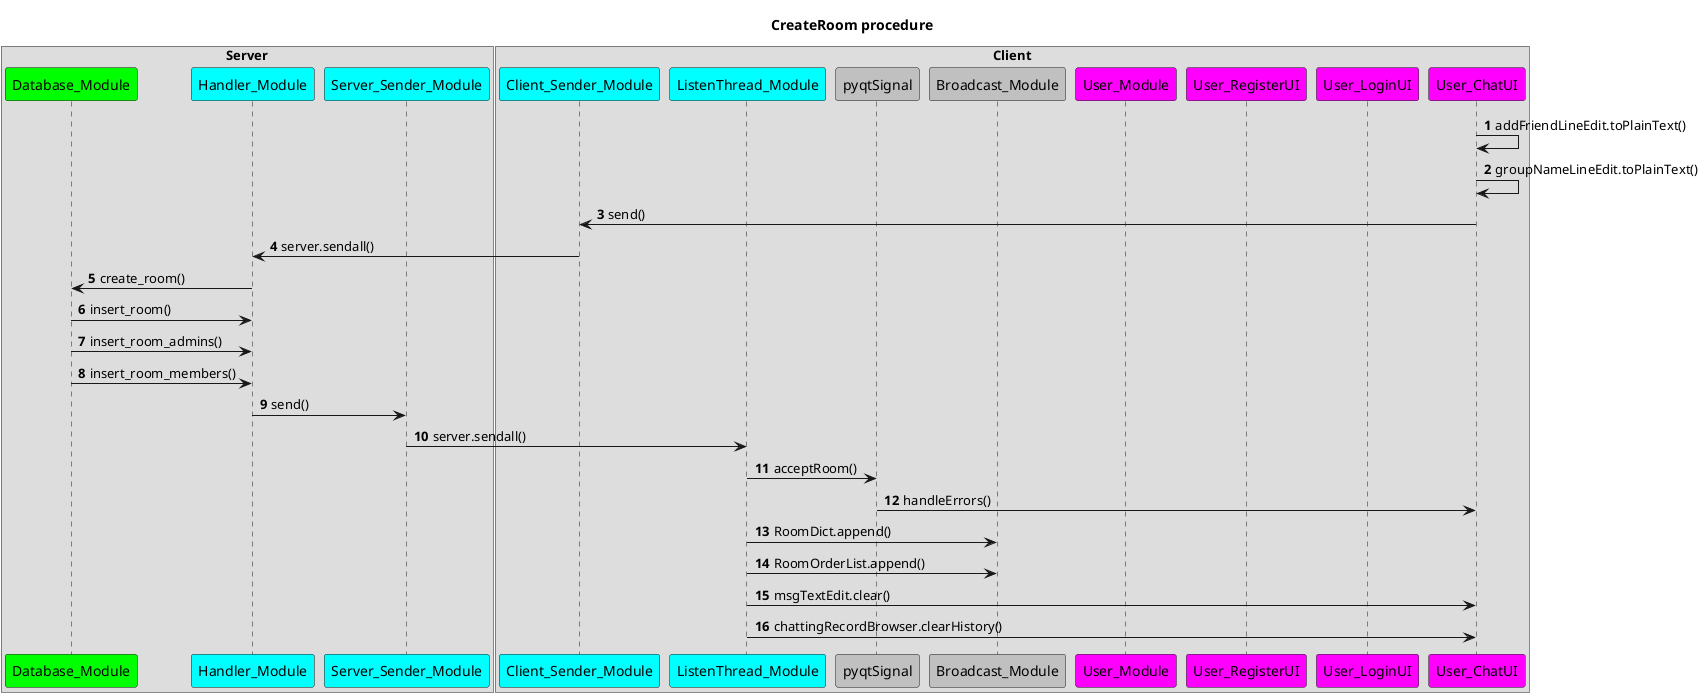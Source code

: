 @startuml
title CreateRoom procedure
'author Jadeiin
'version 1.0.0
skinparam participant {
	FontSize 14
	handwritten true
}

box "Server"
participant Database_Module #Lime
participant Handler_Module #Cyan
participant Server_Sender_Module #Cyan
end box
box "Client"
participant Client_Sender_Module #Cyan
participant ListenThread_Module #Cyan
participant pyqtSignal #Silver
participant Broadcast_Module #Silver
participant User_Module #Magenta
participant User_RegisterUI #Magenta
participant User_LoginUI #Magenta
participant User_ChatUI #Magenta
end box

autonumber
User_ChatUI -> User_ChatUI : addFriendLineEdit.toPlainText()
User_ChatUI -> User_ChatUI : groupNameLineEdit.toPlainText()
User_ChatUI -> Client_Sender_Module : send()
Client_Sender_Module -> Handler_Module : server.sendall()

Handler_Module -> Database_Module : create_room()
Database_Module -> Handler_Module : insert_room()
Database_Module -> Handler_Module : insert_room_admins()
Database_Module -> Handler_Module : insert_room_members()
Handler_Module -> Server_Sender_Module : send()
Server_Sender_Module -> ListenThread_Module : server.sendall()

ListenThread_Module -> pyqtSignal : acceptRoom()
pyqtSignal -> User_ChatUI : handleErrors()
ListenThread_Module -> Broadcast_Module : RoomDict.append()
ListenThread_Module -> Broadcast_Module : RoomOrderList.append()
ListenThread_Module -> User_ChatUI : msgTextEdit.clear()
ListenThread_Module -> User_ChatUI : chattingRecordBrowser.clearHistory()

@enduml

